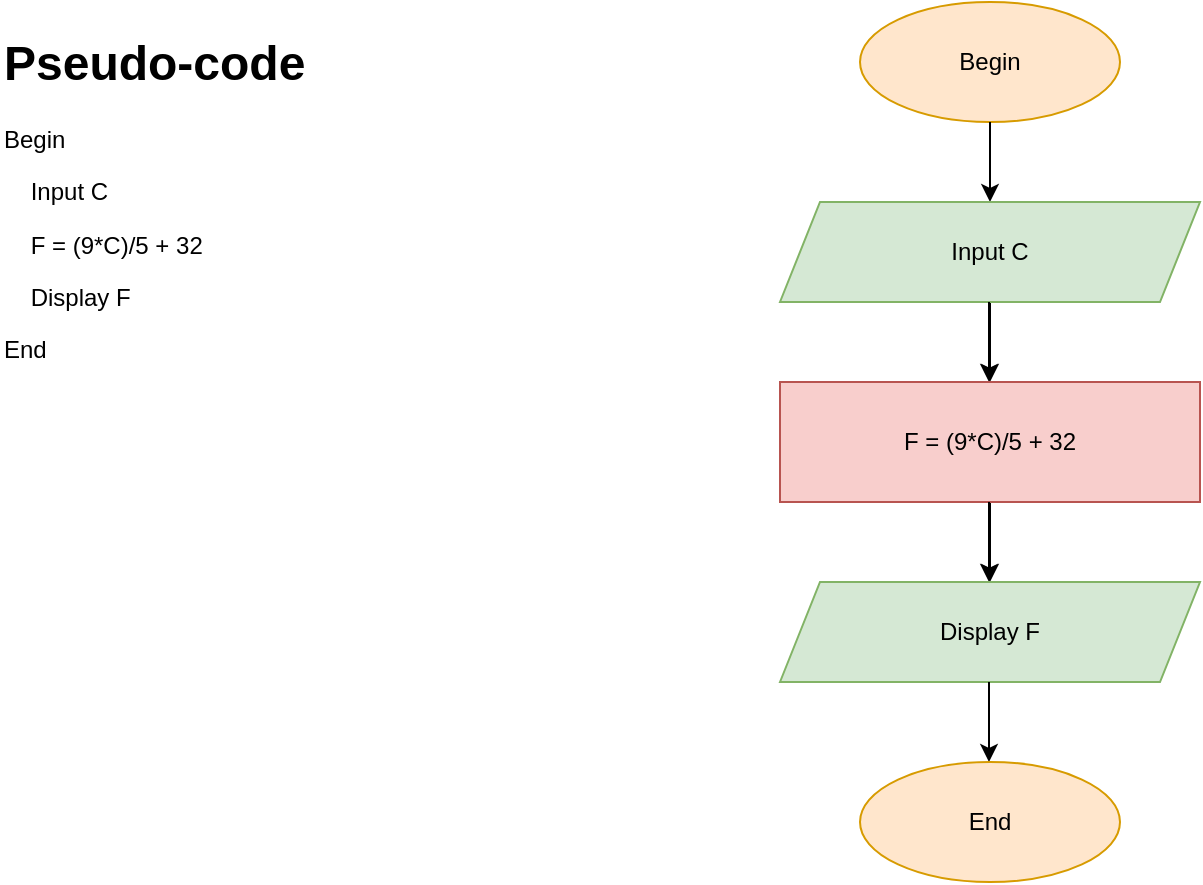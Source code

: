 <mxfile version="26.0.2">
  <diagram name="Page-1" id="R4NtgxcgLrUnnDhOgL7Y">
    <mxGraphModel dx="1134" dy="654" grid="1" gridSize="10" guides="1" tooltips="1" connect="1" arrows="1" fold="1" page="1" pageScale="1" pageWidth="850" pageHeight="1100" math="0" shadow="0">
      <root>
        <mxCell id="0" />
        <mxCell id="1" parent="0" />
        <mxCell id="xU6kf9yTiKrliHDxfNMO-1" value="Begin" style="ellipse;whiteSpace=wrap;html=1;fillColor=#ffe6cc;strokeColor=#d79b00;" parent="1" vertex="1">
          <mxGeometry x="460" y="50" width="130" height="60" as="geometry" />
        </mxCell>
        <mxCell id="xU6kf9yTiKrliHDxfNMO-2" value="" style="endArrow=classic;html=1;rounded=0;exitX=0.5;exitY=1;exitDx=0;exitDy=0;" parent="1" source="xU6kf9yTiKrliHDxfNMO-1" edge="1">
          <mxGeometry width="50" height="50" relative="1" as="geometry">
            <mxPoint x="510" y="210" as="sourcePoint" />
            <mxPoint x="525" y="150" as="targetPoint" />
          </mxGeometry>
        </mxCell>
        <mxCell id="xU6kf9yTiKrliHDxfNMO-14" value="" style="edgeStyle=orthogonalEdgeStyle;rounded=0;orthogonalLoop=1;jettySize=auto;html=1;" parent="1" source="xU6kf9yTiKrliHDxfNMO-3" target="xU6kf9yTiKrliHDxfNMO-11" edge="1">
          <mxGeometry relative="1" as="geometry" />
        </mxCell>
        <mxCell id="xU6kf9yTiKrliHDxfNMO-3" value="Input C" style="shape=parallelogram;perimeter=parallelogramPerimeter;whiteSpace=wrap;html=1;fixedSize=1;fillColor=#d5e8d4;strokeColor=#82b366;" parent="1" vertex="1">
          <mxGeometry x="420" y="150" width="210" height="50" as="geometry" />
        </mxCell>
        <mxCell id="xU6kf9yTiKrliHDxfNMO-10" value="" style="endArrow=classic;html=1;rounded=0;exitX=0.5;exitY=1;exitDx=0;exitDy=0;" parent="1" edge="1">
          <mxGeometry width="50" height="50" relative="1" as="geometry">
            <mxPoint x="524.5" y="200" as="sourcePoint" />
            <mxPoint x="524.5" y="240" as="targetPoint" />
          </mxGeometry>
        </mxCell>
        <mxCell id="xU6kf9yTiKrliHDxfNMO-17" value="" style="edgeStyle=orthogonalEdgeStyle;rounded=0;orthogonalLoop=1;jettySize=auto;html=1;" parent="1" source="xU6kf9yTiKrliHDxfNMO-11" target="xU6kf9yTiKrliHDxfNMO-16" edge="1">
          <mxGeometry relative="1" as="geometry" />
        </mxCell>
        <mxCell id="xU6kf9yTiKrliHDxfNMO-11" value="F = (9*C)/5 + 32" style="rounded=0;whiteSpace=wrap;html=1;fillColor=#f8cecc;strokeColor=#b85450;" parent="1" vertex="1">
          <mxGeometry x="420" y="240" width="210" height="60" as="geometry" />
        </mxCell>
        <mxCell id="xU6kf9yTiKrliHDxfNMO-15" value="" style="endArrow=classic;html=1;rounded=0;exitX=0.5;exitY=1;exitDx=0;exitDy=0;" parent="1" edge="1">
          <mxGeometry width="50" height="50" relative="1" as="geometry">
            <mxPoint x="524.5" y="300" as="sourcePoint" />
            <mxPoint x="524.5" y="340" as="targetPoint" />
          </mxGeometry>
        </mxCell>
        <mxCell id="xU6kf9yTiKrliHDxfNMO-16" value="Display F" style="shape=parallelogram;perimeter=parallelogramPerimeter;whiteSpace=wrap;html=1;fixedSize=1;fillColor=#d5e8d4;strokeColor=#82b366;" parent="1" vertex="1">
          <mxGeometry x="420" y="340" width="210" height="50" as="geometry" />
        </mxCell>
        <mxCell id="xU6kf9yTiKrliHDxfNMO-18" value="" style="endArrow=classic;html=1;rounded=0;exitX=0.5;exitY=1;exitDx=0;exitDy=0;" parent="1" edge="1">
          <mxGeometry width="50" height="50" relative="1" as="geometry">
            <mxPoint x="524.5" y="390" as="sourcePoint" />
            <mxPoint x="524.5" y="430" as="targetPoint" />
          </mxGeometry>
        </mxCell>
        <mxCell id="xU6kf9yTiKrliHDxfNMO-19" value="End" style="ellipse;whiteSpace=wrap;html=1;fillColor=#ffe6cc;strokeColor=#d79b00;" parent="1" vertex="1">
          <mxGeometry x="460" y="430" width="130" height="60" as="geometry" />
        </mxCell>
        <mxCell id="XjvgrJ8XGlbfVSMgNpwu-2" value="&lt;h1 style=&quot;margin-top: 0px;&quot;&gt;Pseudo-code&lt;/h1&gt;&lt;p&gt;Begin&lt;/p&gt;&lt;p&gt;&amp;nbsp; &amp;nbsp; Input C&lt;/p&gt;&lt;p&gt;&amp;nbsp; &amp;nbsp; F = (9*C)/5 + 32&lt;/p&gt;&lt;p&gt;&amp;nbsp; &amp;nbsp; Display F&lt;/p&gt;&lt;p&gt;End&lt;/p&gt;" style="text;html=1;whiteSpace=wrap;overflow=hidden;rounded=0;fillColor=default;" vertex="1" parent="1">
          <mxGeometry x="30" y="60" width="180" height="230" as="geometry" />
        </mxCell>
      </root>
    </mxGraphModel>
  </diagram>
</mxfile>
